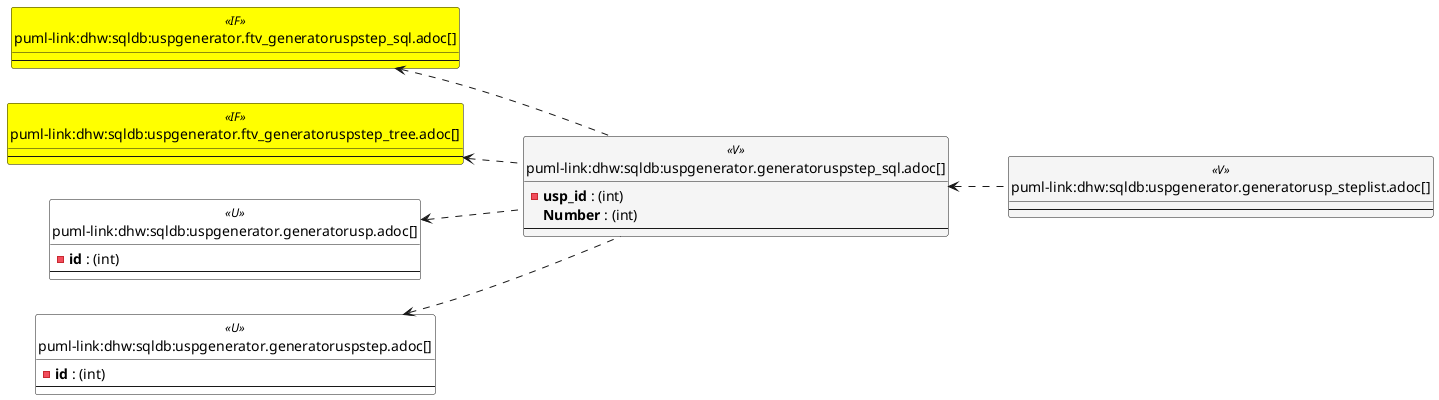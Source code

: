 @startuml
left to right direction
'top to bottom direction
hide circle
'avoide "." issues:
set namespaceSeparator none


skinparam class {
  BackgroundColor White
  BackgroundColor<<FN>> Yellow
  BackgroundColor<<FS>> Yellow
  BackgroundColor<<FT>> LightGray
  BackgroundColor<<IF>> Yellow
  BackgroundColor<<IS>> Yellow
  BackgroundColor<<P>> Aqua
  BackgroundColor<<PC>> Aqua
  BackgroundColor<<SN>> Yellow
  BackgroundColor<<SO>> SlateBlue
  BackgroundColor<<TF>> LightGray
  BackgroundColor<<TR>> Tomato
  BackgroundColor<<U>> White
  BackgroundColor<<V>> WhiteSmoke
  BackgroundColor<<X>> Aqua
  BackgroundColor<<external>> AliceBlue
}


entity "puml-link:dhw:sqldb:uspgenerator.ftv_generatoruspstep_sql.adoc[]" as uspgenerator.ftv_GeneratorUspStep_sql << IF >> {
  --
}

entity "puml-link:dhw:sqldb:uspgenerator.ftv_generatoruspstep_tree.adoc[]" as uspgenerator.ftv_GeneratorUspStep_tree << IF >> {
  --
}

entity "puml-link:dhw:sqldb:uspgenerator.generatorusp.adoc[]" as uspgenerator.GeneratorUsp << U >> {
  - **id** : (int)
  --
}

entity "puml-link:dhw:sqldb:uspgenerator.generatorusp_steplist.adoc[]" as uspgenerator.GeneratorUsp_StepList << V >> {
  --
}

entity "puml-link:dhw:sqldb:uspgenerator.generatoruspstep.adoc[]" as uspgenerator.GeneratorUspStep << U >> {
  - **id** : (int)
  --
}

entity "puml-link:dhw:sqldb:uspgenerator.generatoruspstep_sql.adoc[]" as uspgenerator.GeneratorUspStep_Sql << V >> {
  - **usp_id** : (int)
  **Number** : (int)
  --
}

uspgenerator.ftv_GeneratorUspStep_sql <.. uspgenerator.GeneratorUspStep_Sql
uspgenerator.ftv_GeneratorUspStep_tree <.. uspgenerator.GeneratorUspStep_Sql
uspgenerator.GeneratorUsp <.. uspgenerator.GeneratorUspStep_Sql
uspgenerator.GeneratorUspStep <.. uspgenerator.GeneratorUspStep_Sql
uspgenerator.GeneratorUspStep_Sql <.. uspgenerator.GeneratorUsp_StepList
@enduml

